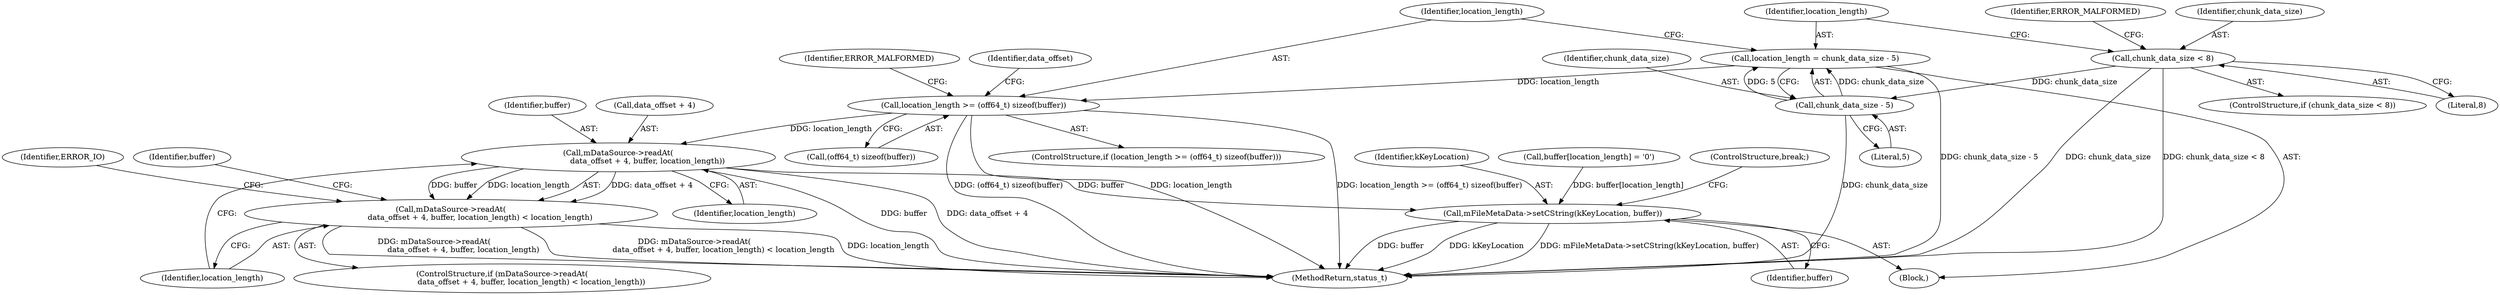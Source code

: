 digraph "0_Android_463a6f807e187828442949d1924e143cf07778c6@API" {
"1002030" [label="(Call,mDataSource->readAt(\n                        data_offset + 4, buffer, location_length))"];
"1002019" [label="(Call,location_length >= (off64_t) sizeof(buffer))"];
"1002013" [label="(Call,location_length = chunk_data_size - 5)"];
"1002015" [label="(Call,chunk_data_size - 5)"];
"1002005" [label="(Call,chunk_data_size < 8)"];
"1002029" [label="(Call,mDataSource->readAt(\n                        data_offset + 4, buffer, location_length) < location_length)"];
"1002045" [label="(Call,mFileMetaData->setCString(kKeyLocation, buffer))"];
"1002005" [label="(Call,chunk_data_size < 8)"];
"1002030" [label="(Call,mDataSource->readAt(\n                        data_offset + 4, buffer, location_length))"];
"1002007" [label="(Literal,8)"];
"1001999" [label="(Block,)"];
"1002018" [label="(ControlStructure,if (location_length >= (off64_t) sizeof(buffer)))"];
"1002040" [label="(Call,buffer[location_length] = '\0')"];
"1002016" [label="(Identifier,chunk_data_size)"];
"1002035" [label="(Identifier,location_length)"];
"1002031" [label="(Call,data_offset + 4)"];
"1002029" [label="(Call,mDataSource->readAt(\n                        data_offset + 4, buffer, location_length) < location_length)"];
"1002019" [label="(Call,location_length >= (off64_t) sizeof(buffer))"];
"1002013" [label="(Call,location_length = chunk_data_size - 5)"];
"1002028" [label="(ControlStructure,if (mDataSource->readAt(\n                        data_offset + 4, buffer, location_length) < location_length))"];
"1002021" [label="(Call,(off64_t) sizeof(buffer))"];
"1002048" [label="(ControlStructure,break;)"];
"1002045" [label="(Call,mFileMetaData->setCString(kKeyLocation, buffer))"];
"1002020" [label="(Identifier,location_length)"];
"1002015" [label="(Call,chunk_data_size - 5)"];
"1002014" [label="(Identifier,location_length)"];
"1002034" [label="(Identifier,buffer)"];
"1002004" [label="(ControlStructure,if (chunk_data_size < 8))"];
"1002042" [label="(Identifier,buffer)"];
"1002027" [label="(Identifier,ERROR_MALFORMED)"];
"1002017" [label="(Literal,5)"];
"1002032" [label="(Identifier,data_offset)"];
"1002010" [label="(Identifier,ERROR_MALFORMED)"];
"1002918" [label="(MethodReturn,status_t)"];
"1002006" [label="(Identifier,chunk_data_size)"];
"1002039" [label="(Identifier,ERROR_IO)"];
"1002047" [label="(Identifier,buffer)"];
"1002036" [label="(Identifier,location_length)"];
"1002046" [label="(Identifier,kKeyLocation)"];
"1002030" -> "1002029"  [label="AST: "];
"1002030" -> "1002035"  [label="CFG: "];
"1002031" -> "1002030"  [label="AST: "];
"1002034" -> "1002030"  [label="AST: "];
"1002035" -> "1002030"  [label="AST: "];
"1002036" -> "1002030"  [label="CFG: "];
"1002030" -> "1002918"  [label="DDG: buffer"];
"1002030" -> "1002918"  [label="DDG: data_offset + 4"];
"1002030" -> "1002029"  [label="DDG: data_offset + 4"];
"1002030" -> "1002029"  [label="DDG: buffer"];
"1002030" -> "1002029"  [label="DDG: location_length"];
"1002019" -> "1002030"  [label="DDG: location_length"];
"1002030" -> "1002045"  [label="DDG: buffer"];
"1002019" -> "1002018"  [label="AST: "];
"1002019" -> "1002021"  [label="CFG: "];
"1002020" -> "1002019"  [label="AST: "];
"1002021" -> "1002019"  [label="AST: "];
"1002027" -> "1002019"  [label="CFG: "];
"1002032" -> "1002019"  [label="CFG: "];
"1002019" -> "1002918"  [label="DDG: (off64_t) sizeof(buffer)"];
"1002019" -> "1002918"  [label="DDG: location_length"];
"1002019" -> "1002918"  [label="DDG: location_length >= (off64_t) sizeof(buffer)"];
"1002013" -> "1002019"  [label="DDG: location_length"];
"1002013" -> "1001999"  [label="AST: "];
"1002013" -> "1002015"  [label="CFG: "];
"1002014" -> "1002013"  [label="AST: "];
"1002015" -> "1002013"  [label="AST: "];
"1002020" -> "1002013"  [label="CFG: "];
"1002013" -> "1002918"  [label="DDG: chunk_data_size - 5"];
"1002015" -> "1002013"  [label="DDG: chunk_data_size"];
"1002015" -> "1002013"  [label="DDG: 5"];
"1002015" -> "1002017"  [label="CFG: "];
"1002016" -> "1002015"  [label="AST: "];
"1002017" -> "1002015"  [label="AST: "];
"1002015" -> "1002918"  [label="DDG: chunk_data_size"];
"1002005" -> "1002015"  [label="DDG: chunk_data_size"];
"1002005" -> "1002004"  [label="AST: "];
"1002005" -> "1002007"  [label="CFG: "];
"1002006" -> "1002005"  [label="AST: "];
"1002007" -> "1002005"  [label="AST: "];
"1002010" -> "1002005"  [label="CFG: "];
"1002014" -> "1002005"  [label="CFG: "];
"1002005" -> "1002918"  [label="DDG: chunk_data_size"];
"1002005" -> "1002918"  [label="DDG: chunk_data_size < 8"];
"1002029" -> "1002028"  [label="AST: "];
"1002029" -> "1002036"  [label="CFG: "];
"1002036" -> "1002029"  [label="AST: "];
"1002039" -> "1002029"  [label="CFG: "];
"1002042" -> "1002029"  [label="CFG: "];
"1002029" -> "1002918"  [label="DDG: mDataSource->readAt(\n                        data_offset + 4, buffer, location_length) < location_length"];
"1002029" -> "1002918"  [label="DDG: location_length"];
"1002029" -> "1002918"  [label="DDG: mDataSource->readAt(\n                        data_offset + 4, buffer, location_length)"];
"1002045" -> "1001999"  [label="AST: "];
"1002045" -> "1002047"  [label="CFG: "];
"1002046" -> "1002045"  [label="AST: "];
"1002047" -> "1002045"  [label="AST: "];
"1002048" -> "1002045"  [label="CFG: "];
"1002045" -> "1002918"  [label="DDG: kKeyLocation"];
"1002045" -> "1002918"  [label="DDG: mFileMetaData->setCString(kKeyLocation, buffer)"];
"1002045" -> "1002918"  [label="DDG: buffer"];
"1002040" -> "1002045"  [label="DDG: buffer[location_length]"];
}
